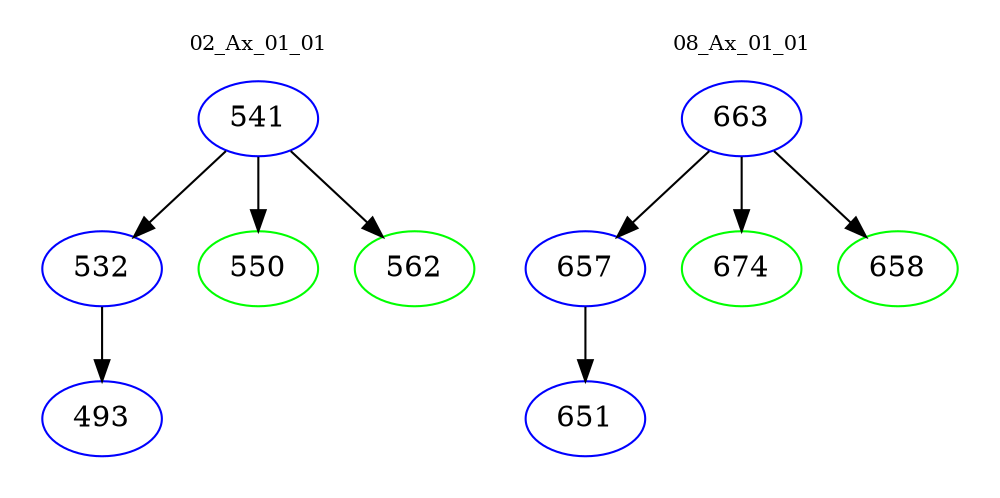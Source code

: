 digraph{
subgraph cluster_0 {
color = white
label = "02_Ax_01_01";
fontsize=10;
T0_541 [label="541", color="blue"]
T0_541 -> T0_532 [color="black"]
T0_532 [label="532", color="blue"]
T0_532 -> T0_493 [color="black"]
T0_493 [label="493", color="blue"]
T0_541 -> T0_550 [color="black"]
T0_550 [label="550", color="green"]
T0_541 -> T0_562 [color="black"]
T0_562 [label="562", color="green"]
}
subgraph cluster_1 {
color = white
label = "08_Ax_01_01";
fontsize=10;
T1_663 [label="663", color="blue"]
T1_663 -> T1_657 [color="black"]
T1_657 [label="657", color="blue"]
T1_657 -> T1_651 [color="black"]
T1_651 [label="651", color="blue"]
T1_663 -> T1_674 [color="black"]
T1_674 [label="674", color="green"]
T1_663 -> T1_658 [color="black"]
T1_658 [label="658", color="green"]
}
}
